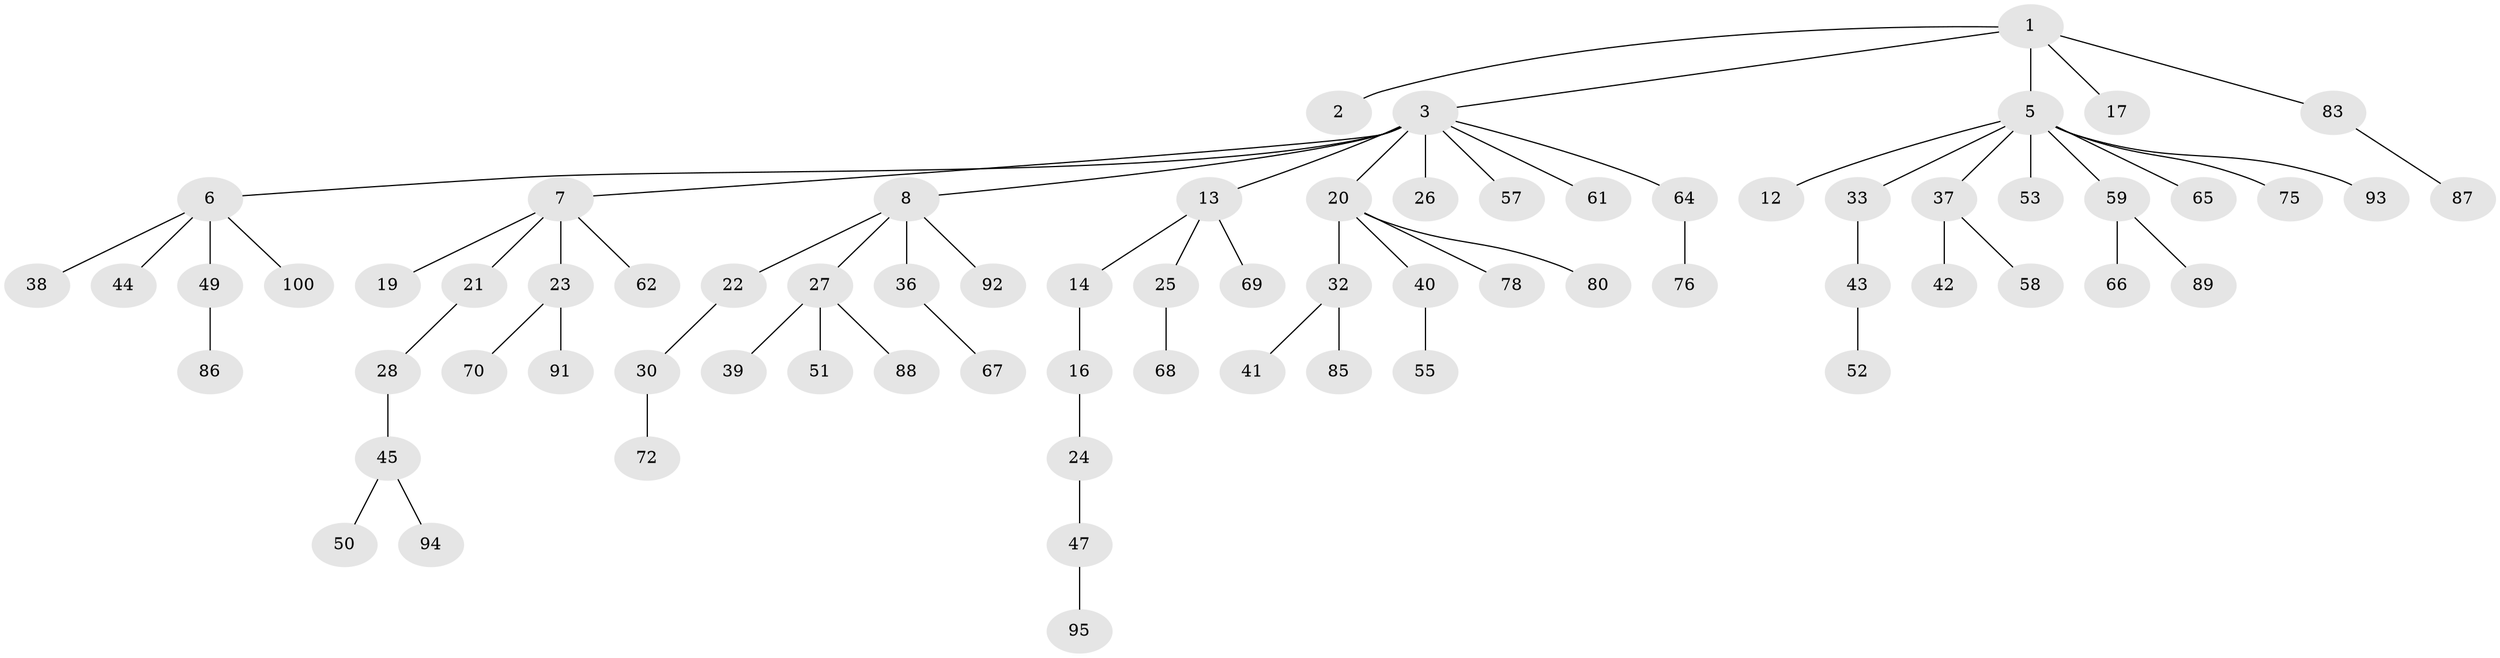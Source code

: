 // original degree distribution, {6: 0.01, 2: 0.21, 9: 0.01, 3: 0.17, 7: 0.01, 4: 0.04, 5: 0.03, 1: 0.52}
// Generated by graph-tools (version 1.1) at 2025/38/02/21/25 10:38:55]
// undirected, 71 vertices, 70 edges
graph export_dot {
graph [start="1"]
  node [color=gray90,style=filled];
  1 [super="+77"];
  2 [super="+97"];
  3 [super="+4"];
  5 [super="+18"];
  6 [super="+10"];
  7 [super="+11"];
  8 [super="+9"];
  12;
  13 [super="+79"];
  14 [super="+15"];
  16 [super="+35"];
  17;
  19;
  20 [super="+48"];
  21;
  22;
  23 [super="+31"];
  24 [super="+82"];
  25 [super="+34"];
  26;
  27 [super="+29"];
  28;
  30 [super="+60"];
  32 [super="+56"];
  33 [super="+46"];
  36;
  37;
  38;
  39;
  40;
  41;
  42;
  43 [super="+96"];
  44;
  45 [super="+74"];
  47;
  49 [super="+73"];
  50;
  51 [super="+63"];
  52 [super="+54"];
  53;
  55;
  57;
  58 [super="+71"];
  59;
  61 [super="+84"];
  62;
  64 [super="+81"];
  65;
  66;
  67;
  68 [super="+98"];
  69;
  70;
  72;
  75;
  76;
  78;
  80;
  83;
  85;
  86;
  87 [super="+90"];
  88;
  89;
  91;
  92;
  93;
  94;
  95 [super="+99"];
  100;
  1 -- 2;
  1 -- 3;
  1 -- 5;
  1 -- 17;
  1 -- 83;
  3 -- 6;
  3 -- 8;
  3 -- 13;
  3 -- 20;
  3 -- 26;
  3 -- 57;
  3 -- 64;
  3 -- 61;
  3 -- 7;
  5 -- 12;
  5 -- 33;
  5 -- 37;
  5 -- 59;
  5 -- 65;
  5 -- 53;
  5 -- 75;
  5 -- 93;
  6 -- 44;
  6 -- 49;
  6 -- 38;
  6 -- 100;
  7 -- 21;
  7 -- 23;
  7 -- 62;
  7 -- 19;
  8 -- 22;
  8 -- 92;
  8 -- 27;
  8 -- 36;
  13 -- 14;
  13 -- 25;
  13 -- 69;
  14 -- 16;
  16 -- 24;
  20 -- 32;
  20 -- 40;
  20 -- 78;
  20 -- 80;
  21 -- 28;
  22 -- 30;
  23 -- 91;
  23 -- 70;
  24 -- 47;
  25 -- 68;
  27 -- 88;
  27 -- 51;
  27 -- 39;
  28 -- 45;
  30 -- 72;
  32 -- 41;
  32 -- 85;
  33 -- 43;
  36 -- 67;
  37 -- 42;
  37 -- 58;
  40 -- 55;
  43 -- 52;
  45 -- 50;
  45 -- 94;
  47 -- 95;
  49 -- 86;
  59 -- 66;
  59 -- 89;
  64 -- 76;
  83 -- 87;
}
